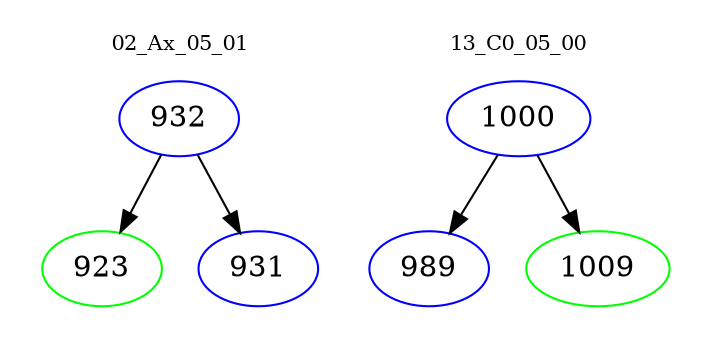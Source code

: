 digraph{
subgraph cluster_0 {
color = white
label = "02_Ax_05_01";
fontsize=10;
T0_932 [label="932", color="blue"]
T0_932 -> T0_923 [color="black"]
T0_923 [label="923", color="green"]
T0_932 -> T0_931 [color="black"]
T0_931 [label="931", color="blue"]
}
subgraph cluster_1 {
color = white
label = "13_C0_05_00";
fontsize=10;
T1_1000 [label="1000", color="blue"]
T1_1000 -> T1_989 [color="black"]
T1_989 [label="989", color="blue"]
T1_1000 -> T1_1009 [color="black"]
T1_1009 [label="1009", color="green"]
}
}
